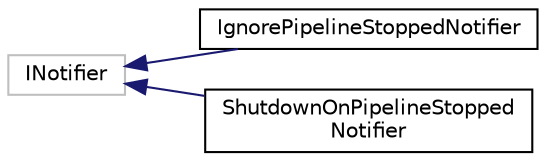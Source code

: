 digraph "Graphical Class Hierarchy"
{
  edge [fontname="Helvetica",fontsize="10",labelfontname="Helvetica",labelfontsize="10"];
  node [fontname="Helvetica",fontsize="10",shape=record];
  rankdir="LR";
  Node1 [label="INotifier",height=0.2,width=0.4,color="grey75", fillcolor="white", style="filled"];
  Node1 -> Node2 [dir="back",color="midnightblue",fontsize="10",style="solid",fontname="Helvetica"];
  Node2 [label="IgnorePipelineStoppedNotifier",height=0.2,width=0.4,color="black", fillcolor="white", style="filled",URL="$classIgnorePipelineStoppedNotifier.html"];
  Node1 -> Node3 [dir="back",color="midnightblue",fontsize="10",style="solid",fontname="Helvetica"];
  Node3 [label="ShutdownOnPipelineStopped\lNotifier",height=0.2,width=0.4,color="black", fillcolor="white", style="filled",URL="$classShutdownOnPipelineStoppedNotifier.html"];
}
